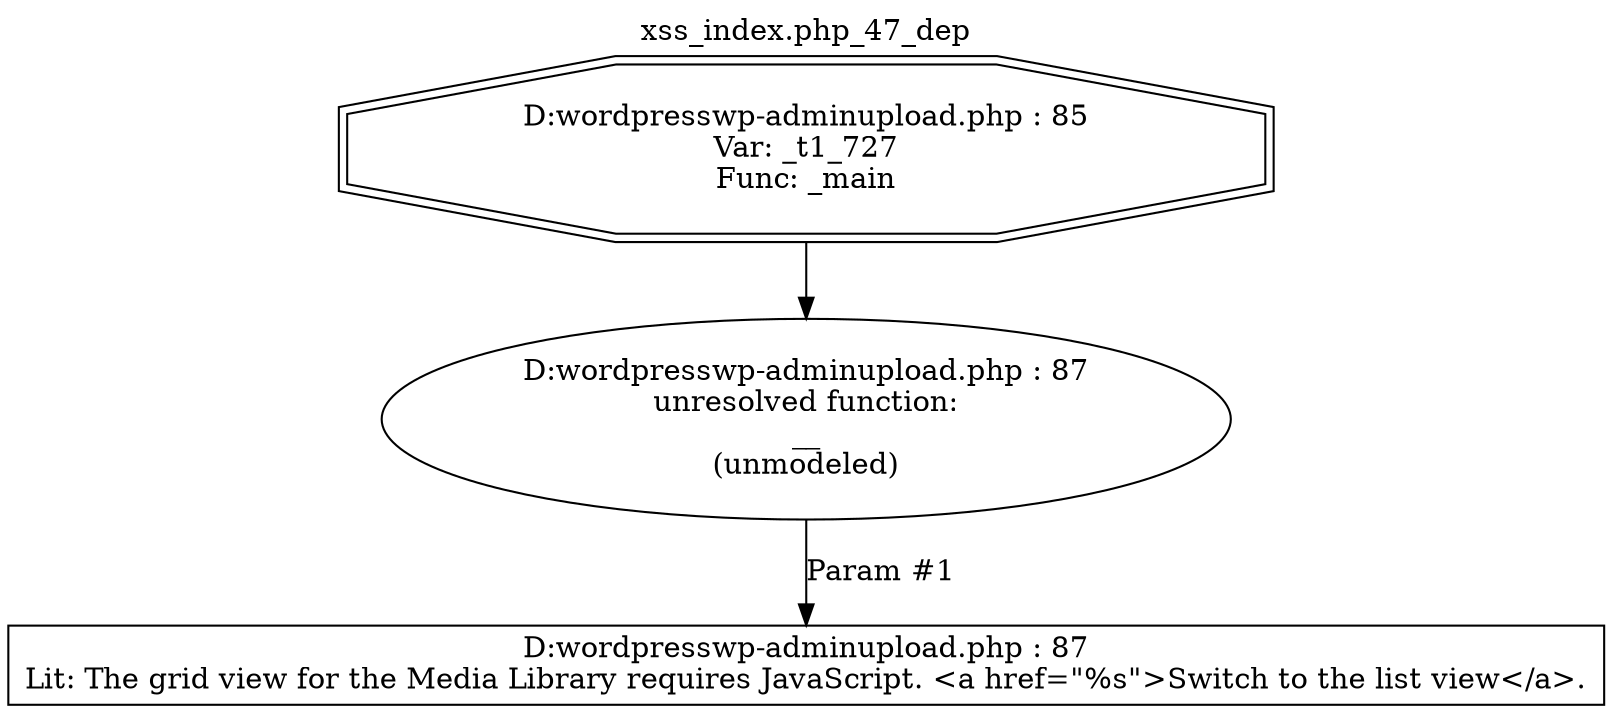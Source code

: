 digraph cfg {
  label="xss_index.php_47_dep";
  labelloc=t;
  n1 [shape=doubleoctagon, label="D:\wordpress\wp-admin\upload.php : 85\nVar: _t1_727\nFunc: _main\n"];
  n2 [shape=ellipse, label="D:\wordpress\wp-admin\upload.php : 87\nunresolved function:\n__\n(unmodeled)\n"];
  n3 [shape=box, label="D:\wordpress\wp-admin\upload.php : 87\nLit: The grid view for the Media Library requires JavaScript. <a href=\"%s\">Switch to the list view</a>.\n"];
  n1 -> n2;
  n2 -> n3[label="Param #1"];
}
